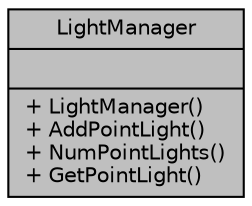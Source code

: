 digraph "LightManager"
{
 // LATEX_PDF_SIZE
  edge [fontname="Helvetica",fontsize="10",labelfontname="Helvetica",labelfontsize="10"];
  node [fontname="Helvetica",fontsize="10",shape=record];
  Node1 [label="{LightManager\n||+ LightManager()\l+ AddPointLight()\l+ NumPointLights()\l+ GetPointLight()\l}",height=0.2,width=0.4,color="black", fillcolor="grey75", style="filled", fontcolor="black",tooltip=" "];
}
